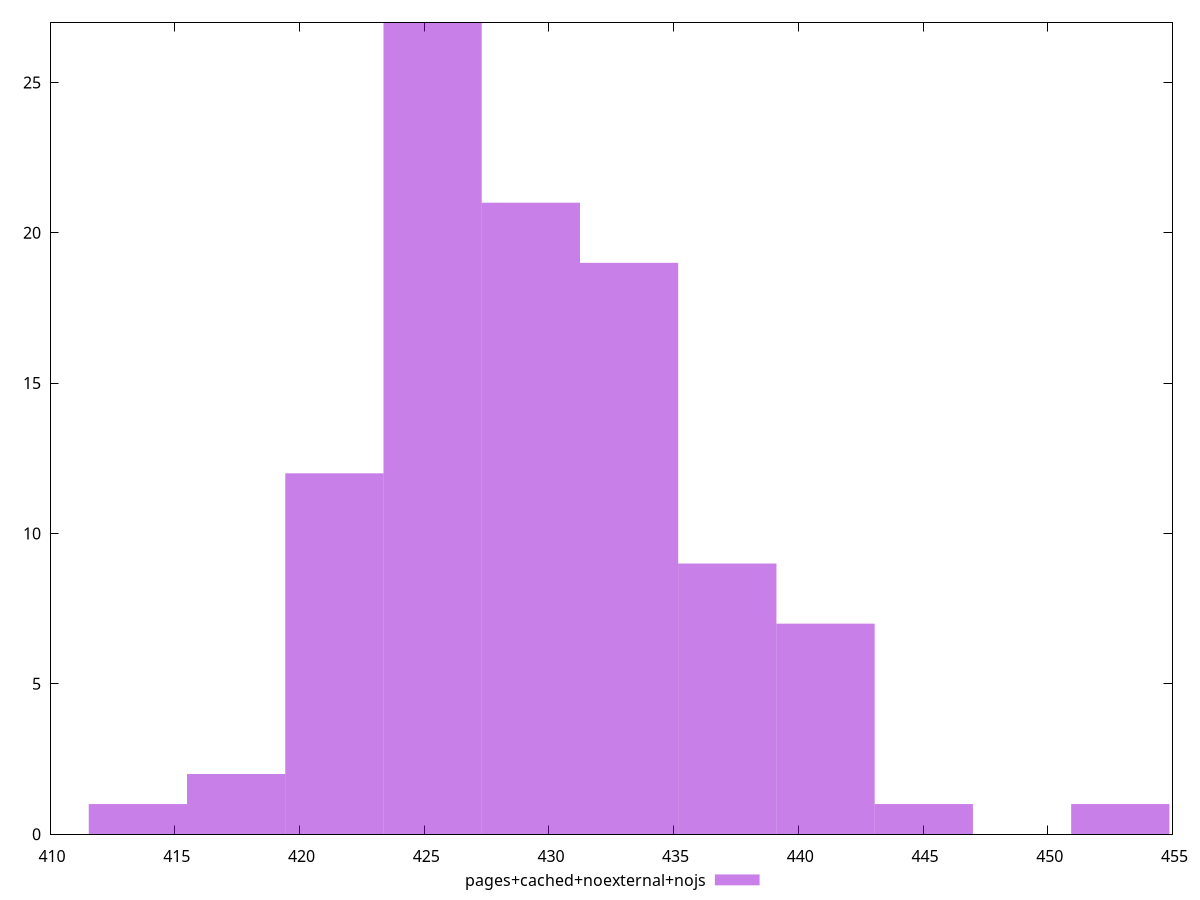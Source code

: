 $_pagesCachedNoexternalNojs <<EOF
452.9065715539902 1
433.2149814864254 19
437.1532994999384 9
425.33834545939953 27
417.4617094323736 2
445.0299355269643 1
429.2766634729125 21
441.09161751345135 7
421.40002744588656 12
413.5233914188606 1
EOF
set key outside below
set terminal pngcairo
set output "report_00004_2020-11-02T20-21-41.718Z/mainthread-work-breakdown/pages+cached+noexternal+nojs//raw_hist.png"
set yrange [0:27]
set boxwidth 3.9383180135129585
set style fill transparent solid 0.5 noborder
plot $_pagesCachedNoexternalNojs title "pages+cached+noexternal+nojs" with boxes ,